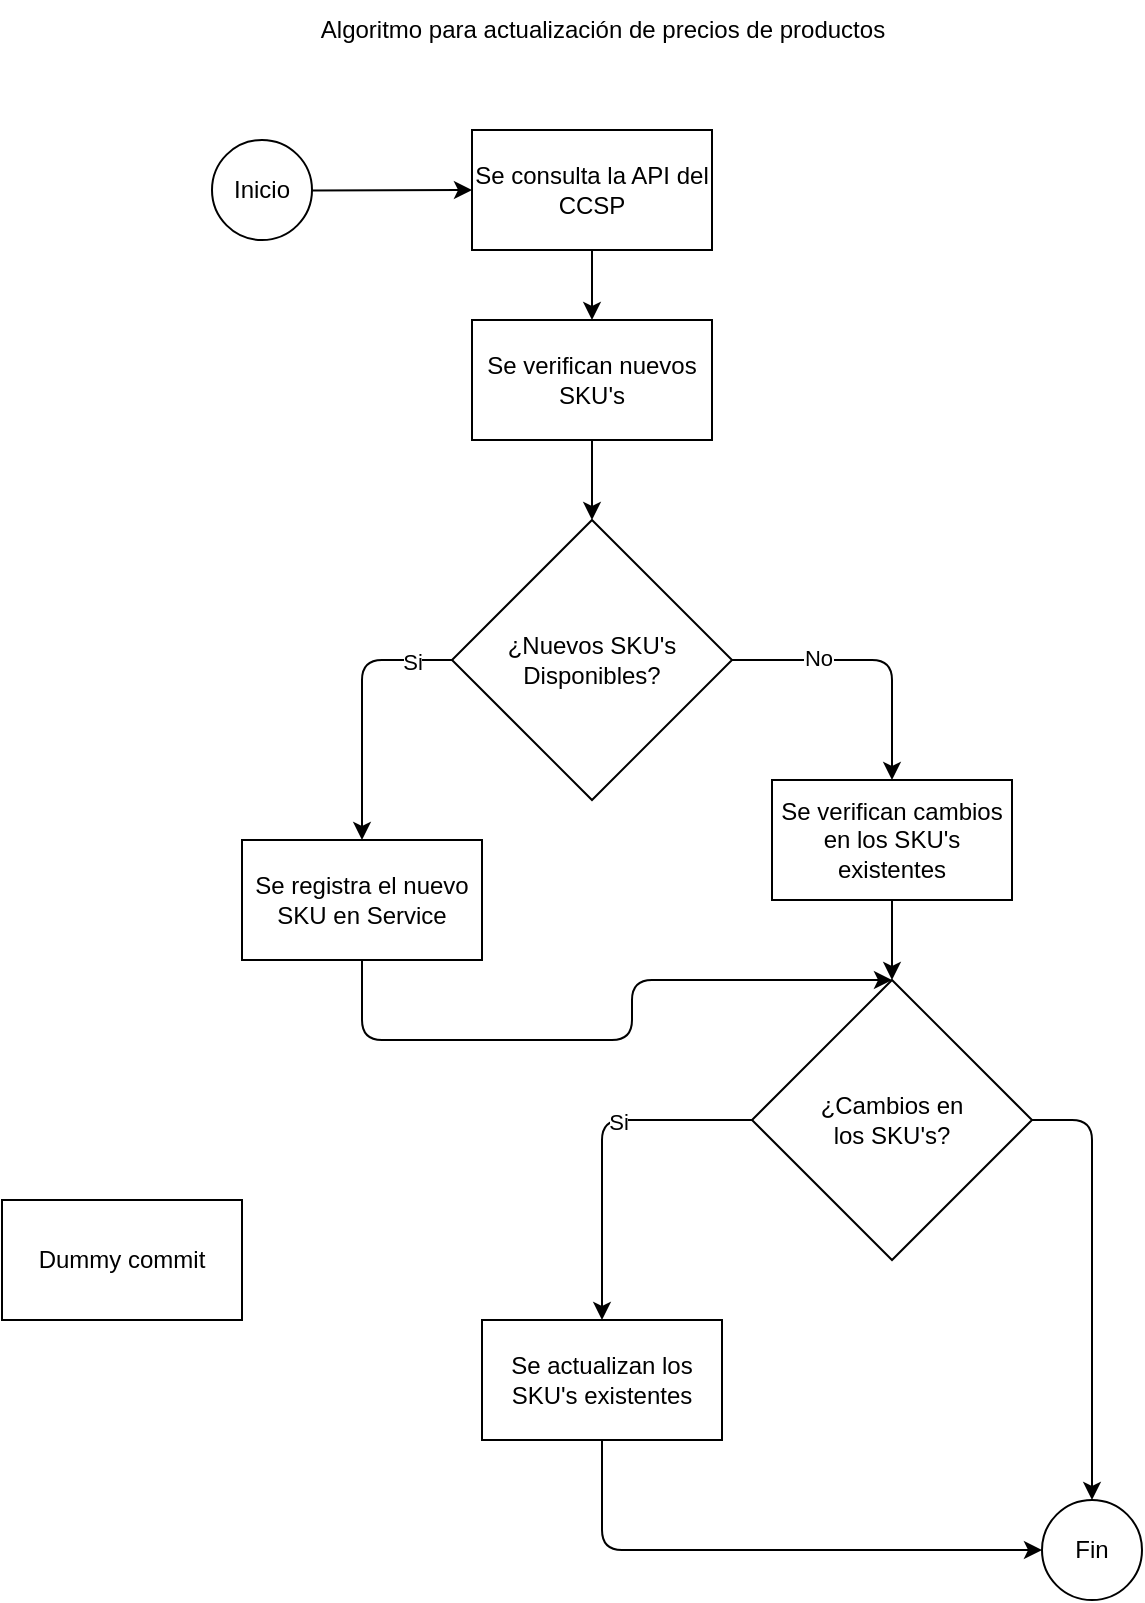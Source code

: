 <mxfile>
    <diagram id="pFyQye8GFx8NX_yixDE3" name="Page-1">
        <mxGraphModel dx="1487" dy="525" grid="1" gridSize="10" guides="1" tooltips="1" connect="1" arrows="1" fold="1" page="1" pageScale="1" pageWidth="850" pageHeight="1100" math="0" shadow="0">
            <root>
                <mxCell id="0"/>
                <mxCell id="1" parent="0"/>
                <mxCell id="8" style="edgeStyle=none;html=1;entryX=0;entryY=0.5;entryDx=0;entryDy=0;" parent="1" source="2" target="7" edge="1">
                    <mxGeometry relative="1" as="geometry"/>
                </mxCell>
                <mxCell id="2" value="Inicio" style="ellipse;whiteSpace=wrap;html=1;aspect=fixed;" parent="1" vertex="1">
                    <mxGeometry x="230" y="100" width="50" height="50" as="geometry"/>
                </mxCell>
                <mxCell id="11" style="edgeStyle=none;html=1;entryX=0.5;entryY=0;entryDx=0;entryDy=0;" parent="1" source="3" target="4" edge="1">
                    <mxGeometry relative="1" as="geometry"/>
                </mxCell>
                <mxCell id="3" value="Se verifican nuevos SKU's" style="rounded=0;whiteSpace=wrap;html=1;" parent="1" vertex="1">
                    <mxGeometry x="360" y="190" width="120" height="60" as="geometry"/>
                </mxCell>
                <mxCell id="13" style="edgeStyle=none;html=1;entryX=0.5;entryY=0;entryDx=0;entryDy=0;exitX=0;exitY=0.5;exitDx=0;exitDy=0;" parent="1" source="4" target="14" edge="1">
                    <mxGeometry relative="1" as="geometry">
                        <mxPoint x="210" y="360" as="targetPoint"/>
                        <Array as="points">
                            <mxPoint x="305" y="360"/>
                        </Array>
                    </mxGeometry>
                </mxCell>
                <mxCell id="15" value="Si" style="edgeLabel;html=1;align=center;verticalAlign=middle;resizable=0;points=[];" parent="13" vertex="1" connectable="0">
                    <mxGeometry x="-0.269" y="-1" relative="1" as="geometry">
                        <mxPoint x="26" y="-4" as="offset"/>
                    </mxGeometry>
                </mxCell>
                <mxCell id="17" style="edgeStyle=none;html=1;exitX=1;exitY=0.5;exitDx=0;exitDy=0;entryX=0.5;entryY=0;entryDx=0;entryDy=0;" parent="1" source="4" target="16" edge="1">
                    <mxGeometry relative="1" as="geometry">
                        <Array as="points">
                            <mxPoint x="570" y="360"/>
                        </Array>
                    </mxGeometry>
                </mxCell>
                <mxCell id="18" value="No" style="edgeLabel;html=1;align=center;verticalAlign=middle;resizable=0;points=[];" parent="17" vertex="1" connectable="0">
                    <mxGeometry x="-0.396" y="1" relative="1" as="geometry">
                        <mxPoint as="offset"/>
                    </mxGeometry>
                </mxCell>
                <mxCell id="4" value="¿Nuevos SKU's Disponibles?" style="rhombus;whiteSpace=wrap;html=1;" parent="1" vertex="1">
                    <mxGeometry x="350" y="290" width="140" height="140" as="geometry"/>
                </mxCell>
                <mxCell id="6" value="Algoritmo para actualización de precios de productos" style="text;html=1;strokeColor=none;fillColor=none;align=center;verticalAlign=middle;whiteSpace=wrap;rounded=0;" parent="1" vertex="1">
                    <mxGeometry x="243" y="30" width="365" height="30" as="geometry"/>
                </mxCell>
                <mxCell id="9" style="edgeStyle=none;html=1;exitX=0.5;exitY=1;exitDx=0;exitDy=0;entryX=0.5;entryY=0;entryDx=0;entryDy=0;" parent="1" source="7" target="3" edge="1">
                    <mxGeometry relative="1" as="geometry"/>
                </mxCell>
                <mxCell id="7" value="Se consulta la API del CCSP" style="rounded=0;whiteSpace=wrap;html=1;" parent="1" vertex="1">
                    <mxGeometry x="360" y="95" width="120" height="60" as="geometry"/>
                </mxCell>
                <mxCell id="29" style="edgeStyle=none;html=1;entryX=0.5;entryY=0;entryDx=0;entryDy=0;exitX=0.5;exitY=1;exitDx=0;exitDy=0;" parent="1" source="14" target="20" edge="1">
                    <mxGeometry relative="1" as="geometry">
                        <Array as="points">
                            <mxPoint x="305" y="550"/>
                            <mxPoint x="440" y="550"/>
                            <mxPoint x="440" y="520"/>
                        </Array>
                    </mxGeometry>
                </mxCell>
                <mxCell id="14" value="Se registra el nuevo SKU en Service" style="rounded=0;whiteSpace=wrap;html=1;" parent="1" vertex="1">
                    <mxGeometry x="245" y="450" width="120" height="60" as="geometry"/>
                </mxCell>
                <mxCell id="21" style="edgeStyle=none;html=1;entryX=0.5;entryY=0;entryDx=0;entryDy=0;" parent="1" source="16" target="20" edge="1">
                    <mxGeometry relative="1" as="geometry"/>
                </mxCell>
                <mxCell id="16" value="Se verifican cambios en los SKU's existentes" style="rounded=0;whiteSpace=wrap;html=1;" parent="1" vertex="1">
                    <mxGeometry x="510" y="420" width="120" height="60" as="geometry"/>
                </mxCell>
                <mxCell id="22" style="edgeStyle=none;html=1;exitX=0;exitY=0.5;exitDx=0;exitDy=0;entryX=0.5;entryY=0;entryDx=0;entryDy=0;" parent="1" source="20" target="23" edge="1">
                    <mxGeometry relative="1" as="geometry">
                        <mxPoint x="430" y="680" as="targetPoint"/>
                        <Array as="points">
                            <mxPoint x="425" y="590"/>
                        </Array>
                    </mxGeometry>
                </mxCell>
                <mxCell id="24" value="Si" style="edgeLabel;html=1;align=center;verticalAlign=middle;resizable=0;points=[];" parent="22" vertex="1" connectable="0">
                    <mxGeometry x="-0.235" y="1" relative="1" as="geometry">
                        <mxPoint as="offset"/>
                    </mxGeometry>
                </mxCell>
                <mxCell id="27" style="edgeStyle=none;html=1;entryX=0.5;entryY=0;entryDx=0;entryDy=0;exitX=1;exitY=0.5;exitDx=0;exitDy=0;" parent="1" source="20" target="26" edge="1">
                    <mxGeometry relative="1" as="geometry">
                        <Array as="points">
                            <mxPoint x="670" y="590"/>
                        </Array>
                    </mxGeometry>
                </mxCell>
                <mxCell id="20" value="¿Cambios en &lt;br&gt;los SKU's?" style="rhombus;whiteSpace=wrap;html=1;" parent="1" vertex="1">
                    <mxGeometry x="500" y="520" width="140" height="140" as="geometry"/>
                </mxCell>
                <mxCell id="28" style="edgeStyle=none;html=1;entryX=0;entryY=0.5;entryDx=0;entryDy=0;exitX=0.5;exitY=1;exitDx=0;exitDy=0;" parent="1" source="23" target="26" edge="1">
                    <mxGeometry relative="1" as="geometry">
                        <Array as="points">
                            <mxPoint x="425" y="805"/>
                        </Array>
                    </mxGeometry>
                </mxCell>
                <mxCell id="23" value="Se actualizan los SKU's existentes" style="rounded=0;whiteSpace=wrap;html=1;" parent="1" vertex="1">
                    <mxGeometry x="365" y="690" width="120" height="60" as="geometry"/>
                </mxCell>
                <mxCell id="26" value="Fin" style="ellipse;whiteSpace=wrap;html=1;aspect=fixed;" parent="1" vertex="1">
                    <mxGeometry x="645" y="780" width="50" height="50" as="geometry"/>
                </mxCell>
                <mxCell id="30" value="Dummy commit" style="rounded=0;whiteSpace=wrap;html=1;" vertex="1" parent="1">
                    <mxGeometry x="125" y="630" width="120" height="60" as="geometry"/>
                </mxCell>
            </root>
        </mxGraphModel>
    </diagram>
</mxfile>
